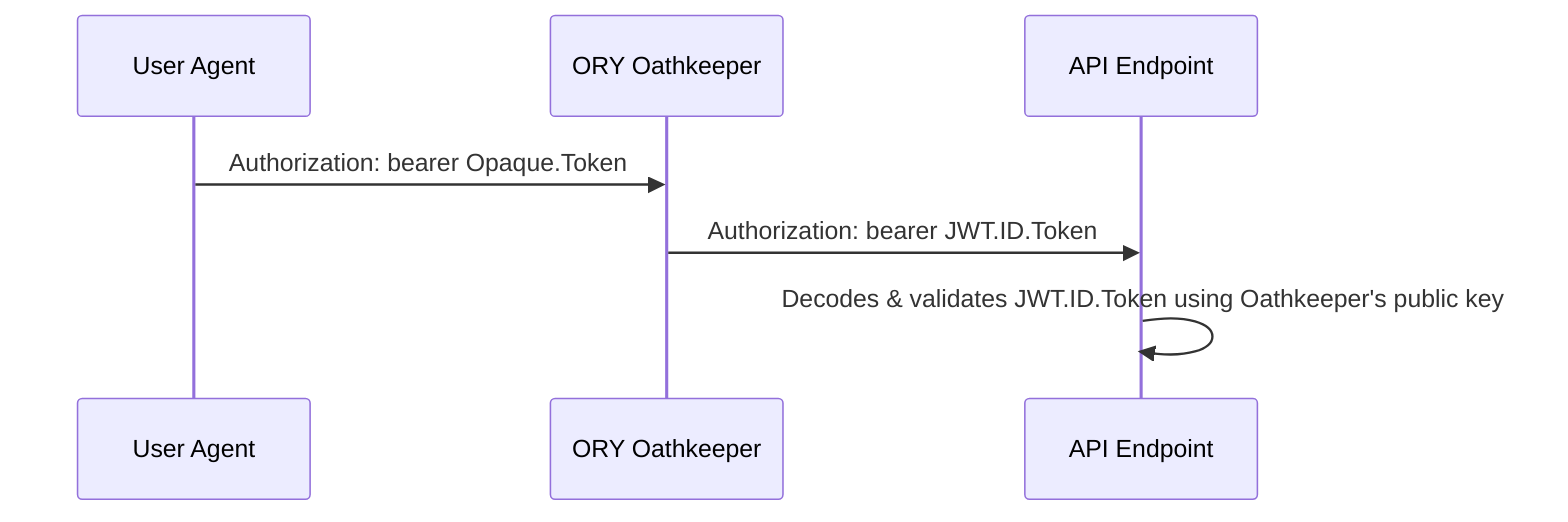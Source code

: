 sequenceDiagram
    participant UA as User Agent
    participant FW as ORY Oathkeeper
    participant API as API Endpoint

    UA->>FW: Authorization: bearer Opaque.Token
    FW->>API: Authorization: bearer JWT.ID.Token
    API->>API: Decodes & validates JWT.ID.Token using Oathkeeper's public key
